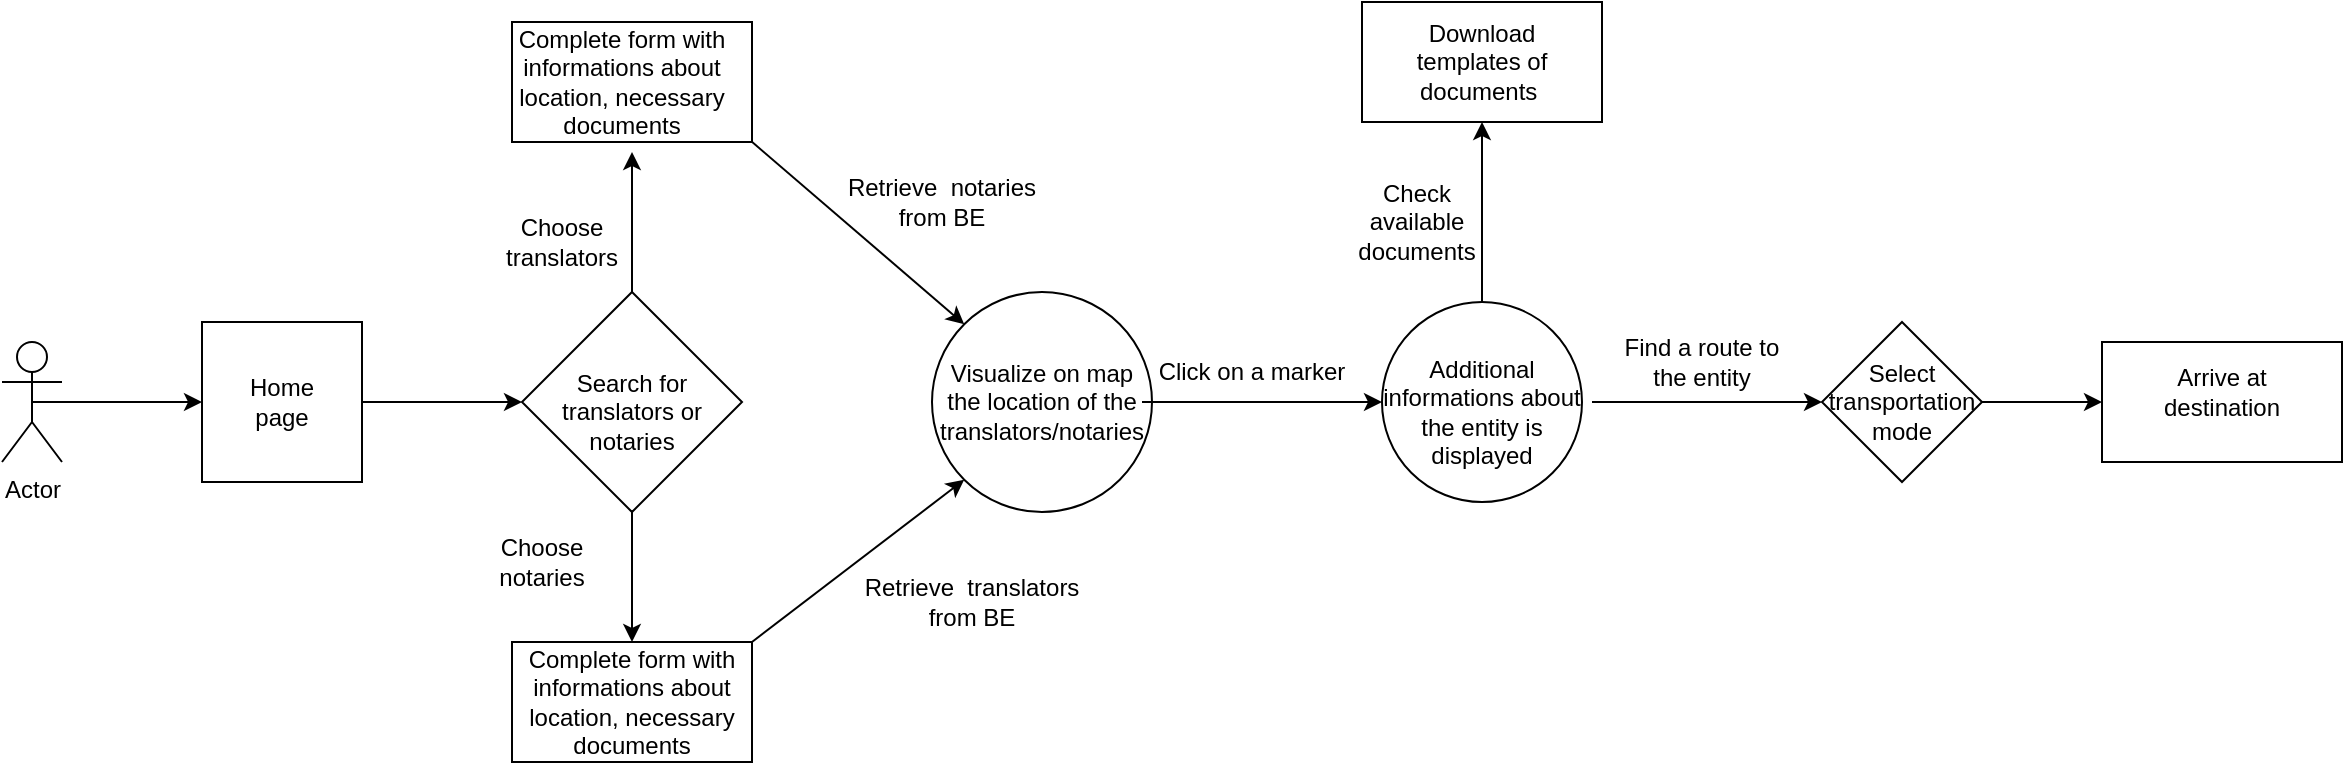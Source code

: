 <mxfile version="12.2.9" type="device" pages="1"><diagram id="HV-JWg9z5X1zUfU2agXj" name="Page-1"><mxGraphModel dx="854" dy="468" grid="1" gridSize="10" guides="1" tooltips="1" connect="1" arrows="1" fold="1" page="1" pageScale="1" pageWidth="850" pageHeight="1100" math="0" shadow="0"><root><mxCell id="0"/><mxCell id="1" parent="0"/><mxCell id="gu6rHM4bYhGD1V8OEpyC-4" style="edgeStyle=orthogonalEdgeStyle;rounded=0;orthogonalLoop=1;jettySize=auto;html=1;exitX=0.5;exitY=0.5;exitDx=0;exitDy=0;exitPerimeter=0;entryX=0;entryY=0.5;entryDx=0;entryDy=0;" parent="1" source="gu6rHM4bYhGD1V8OEpyC-1" target="gu6rHM4bYhGD1V8OEpyC-2" edge="1"><mxGeometry relative="1" as="geometry"/></mxCell><mxCell id="gu6rHM4bYhGD1V8OEpyC-1" value="Actor" style="shape=umlActor;verticalLabelPosition=bottom;labelBackgroundColor=#ffffff;verticalAlign=top;html=1;outlineConnect=0;" parent="1" vertex="1"><mxGeometry x="90" y="250" width="30" height="60" as="geometry"/></mxCell><mxCell id="gu6rHM4bYhGD1V8OEpyC-2" value="" style="whiteSpace=wrap;html=1;aspect=fixed;" parent="1" vertex="1"><mxGeometry x="190" y="240" width="80" height="80" as="geometry"/></mxCell><mxCell id="gu6rHM4bYhGD1V8OEpyC-5" value="" style="rhombus;whiteSpace=wrap;html=1;" parent="1" vertex="1"><mxGeometry x="350" y="225" width="110" height="110" as="geometry"/></mxCell><mxCell id="gu6rHM4bYhGD1V8OEpyC-6" value="Search for translators or notaries" style="text;html=1;strokeColor=none;fillColor=none;align=center;verticalAlign=middle;whiteSpace=wrap;rounded=0;" parent="1" vertex="1"><mxGeometry x="350" y="260" width="110" height="50" as="geometry"/></mxCell><mxCell id="gu6rHM4bYhGD1V8OEpyC-7" value="" style="endArrow=classic;html=1;exitX=1;exitY=0.5;exitDx=0;exitDy=0;" parent="1" source="gu6rHM4bYhGD1V8OEpyC-2" edge="1"><mxGeometry width="50" height="50" relative="1" as="geometry"><mxPoint x="270" y="310" as="sourcePoint"/><mxPoint x="350" y="280" as="targetPoint"/></mxGeometry></mxCell><mxCell id="gu6rHM4bYhGD1V8OEpyC-8" value="" style="endArrow=classic;html=1;" parent="1" edge="1"><mxGeometry width="50" height="50" relative="1" as="geometry"><mxPoint x="405" y="225" as="sourcePoint"/><mxPoint x="405" y="155" as="targetPoint"/></mxGeometry></mxCell><mxCell id="gu6rHM4bYhGD1V8OEpyC-9" value="" style="endArrow=classic;html=1;exitX=0.5;exitY=1;exitDx=0;exitDy=0;" parent="1" source="gu6rHM4bYhGD1V8OEpyC-5" edge="1"><mxGeometry width="50" height="50" relative="1" as="geometry"><mxPoint x="370" y="405" as="sourcePoint"/><mxPoint x="405" y="400" as="targetPoint"/><Array as="points"/></mxGeometry></mxCell><mxCell id="gu6rHM4bYhGD1V8OEpyC-10" value="Choose translators" style="text;html=1;strokeColor=none;fillColor=none;align=center;verticalAlign=middle;whiteSpace=wrap;rounded=0;" parent="1" vertex="1"><mxGeometry x="350" y="190" width="40" height="20" as="geometry"/></mxCell><mxCell id="gu6rHM4bYhGD1V8OEpyC-11" value="Choose notaries" style="text;html=1;strokeColor=none;fillColor=none;align=center;verticalAlign=middle;whiteSpace=wrap;rounded=0;" parent="1" vertex="1"><mxGeometry x="340" y="350" width="40" height="20" as="geometry"/></mxCell><mxCell id="gu6rHM4bYhGD1V8OEpyC-12" value="" style="rounded=0;whiteSpace=wrap;html=1;" parent="1" vertex="1"><mxGeometry x="345" y="90" width="120" height="60" as="geometry"/></mxCell><mxCell id="gu6rHM4bYhGD1V8OEpyC-13" value="" style="rounded=0;whiteSpace=wrap;html=1;" parent="1" vertex="1"><mxGeometry x="345" y="400" width="120" height="60" as="geometry"/></mxCell><mxCell id="gu6rHM4bYhGD1V8OEpyC-14" value="Complete form with informations about location, necessary documents" style="text;html=1;strokeColor=none;fillColor=none;align=center;verticalAlign=middle;whiteSpace=wrap;rounded=0;" parent="1" vertex="1"><mxGeometry x="340" y="110" width="120" height="20" as="geometry"/></mxCell><mxCell id="gu6rHM4bYhGD1V8OEpyC-15" value="Complete form with informations about location, necessary documents" style="text;html=1;strokeColor=none;fillColor=none;align=center;verticalAlign=middle;whiteSpace=wrap;rounded=0;" parent="1" vertex="1"><mxGeometry x="345" y="420" width="120" height="20" as="geometry"/></mxCell><mxCell id="gu6rHM4bYhGD1V8OEpyC-16" value="" style="ellipse;whiteSpace=wrap;html=1;aspect=fixed;" parent="1" vertex="1"><mxGeometry x="555" y="225" width="110" height="110" as="geometry"/></mxCell><mxCell id="gu6rHM4bYhGD1V8OEpyC-17" value="Visualize on map the location of the translators/notaries" style="text;html=1;strokeColor=none;fillColor=none;align=center;verticalAlign=middle;whiteSpace=wrap;rounded=0;" parent="1" vertex="1"><mxGeometry x="560" y="255" width="100" height="50" as="geometry"/></mxCell><mxCell id="gu6rHM4bYhGD1V8OEpyC-18" value="" style="endArrow=classic;html=1;entryX=0;entryY=1;entryDx=0;entryDy=0;" parent="1" target="gu6rHM4bYhGD1V8OEpyC-16" edge="1"><mxGeometry width="50" height="50" relative="1" as="geometry"><mxPoint x="465" y="400" as="sourcePoint"/><mxPoint x="515" y="350" as="targetPoint"/></mxGeometry></mxCell><mxCell id="gu6rHM4bYhGD1V8OEpyC-19" value="" style="endArrow=classic;html=1;exitX=1.002;exitY=1.003;exitDx=0;exitDy=0;exitPerimeter=0;entryX=0;entryY=0;entryDx=0;entryDy=0;" parent="1" source="gu6rHM4bYhGD1V8OEpyC-12" target="gu6rHM4bYhGD1V8OEpyC-16" edge="1"><mxGeometry width="50" height="50" relative="1" as="geometry"><mxPoint x="470" y="200" as="sourcePoint"/><mxPoint x="520" y="150" as="targetPoint"/></mxGeometry></mxCell><mxCell id="gu6rHM4bYhGD1V8OEpyC-20" value="Retrieve&amp;nbsp; notaries from BE" style="text;html=1;strokeColor=none;fillColor=none;align=center;verticalAlign=middle;whiteSpace=wrap;rounded=0;" parent="1" vertex="1"><mxGeometry x="505" y="170" width="110" height="20" as="geometry"/></mxCell><mxCell id="gu6rHM4bYhGD1V8OEpyC-21" value="Retrieve&amp;nbsp; translators from BE" style="text;html=1;strokeColor=none;fillColor=none;align=center;verticalAlign=middle;whiteSpace=wrap;rounded=0;" parent="1" vertex="1"><mxGeometry x="520" y="370" width="110" height="20" as="geometry"/></mxCell><mxCell id="gu6rHM4bYhGD1V8OEpyC-22" value="" style="endArrow=classic;html=1;exitX=1;exitY=0.5;exitDx=0;exitDy=0;" parent="1" source="gu6rHM4bYhGD1V8OEpyC-17" edge="1"><mxGeometry width="50" height="50" relative="1" as="geometry"><mxPoint x="670" y="300" as="sourcePoint"/><mxPoint x="780" y="280" as="targetPoint"/></mxGeometry></mxCell><mxCell id="gu6rHM4bYhGD1V8OEpyC-23" value="Click on a marker" style="text;html=1;strokeColor=none;fillColor=none;align=center;verticalAlign=middle;whiteSpace=wrap;rounded=0;" parent="1" vertex="1"><mxGeometry x="665" y="255" width="100" height="20" as="geometry"/></mxCell><mxCell id="gu6rHM4bYhGD1V8OEpyC-24" value="" style="ellipse;whiteSpace=wrap;html=1;aspect=fixed;" parent="1" vertex="1"><mxGeometry x="780" y="230" width="100" height="100" as="geometry"/></mxCell><mxCell id="gu6rHM4bYhGD1V8OEpyC-25" value="Additional informations about the entity is displayed" style="text;html=1;strokeColor=none;fillColor=none;align=center;verticalAlign=middle;whiteSpace=wrap;rounded=0;" parent="1" vertex="1"><mxGeometry x="775" y="275" width="110" height="20" as="geometry"/></mxCell><mxCell id="gu6rHM4bYhGD1V8OEpyC-26" value="Check available documents" style="text;html=1;strokeColor=none;fillColor=none;align=center;verticalAlign=middle;whiteSpace=wrap;rounded=0;" parent="1" vertex="1"><mxGeometry x="770" y="170" width="55" height="40" as="geometry"/></mxCell><mxCell id="gu6rHM4bYhGD1V8OEpyC-27" value="" style="endArrow=classic;html=1;exitX=0.5;exitY=0;exitDx=0;exitDy=0;" parent="1" source="gu6rHM4bYhGD1V8OEpyC-24" edge="1"><mxGeometry width="50" height="50" relative="1" as="geometry"><mxPoint x="800" y="230" as="sourcePoint"/><mxPoint x="830" y="140" as="targetPoint"/></mxGeometry></mxCell><mxCell id="gu6rHM4bYhGD1V8OEpyC-28" value="" style="rounded=0;whiteSpace=wrap;html=1;" parent="1" vertex="1"><mxGeometry x="770" y="80" width="120" height="60" as="geometry"/></mxCell><mxCell id="gu6rHM4bYhGD1V8OEpyC-29" value="Download templates of documents&amp;nbsp;" style="text;html=1;strokeColor=none;fillColor=none;align=center;verticalAlign=middle;whiteSpace=wrap;rounded=0;" parent="1" vertex="1"><mxGeometry x="780" y="100" width="100" height="20" as="geometry"/></mxCell><mxCell id="gu6rHM4bYhGD1V8OEpyC-30" value="" style="endArrow=classic;html=1;exitX=1;exitY=0.25;exitDx=0;exitDy=0;" parent="1" source="gu6rHM4bYhGD1V8OEpyC-25" edge="1"><mxGeometry width="50" height="50" relative="1" as="geometry"><mxPoint x="880" y="300" as="sourcePoint"/><mxPoint x="1000" y="280" as="targetPoint"/></mxGeometry></mxCell><mxCell id="gu6rHM4bYhGD1V8OEpyC-31" value="Find a route to the entity" style="text;html=1;strokeColor=none;fillColor=none;align=center;verticalAlign=middle;whiteSpace=wrap;rounded=0;" parent="1" vertex="1"><mxGeometry x="900" y="250" width="80" height="20" as="geometry"/></mxCell><mxCell id="gu6rHM4bYhGD1V8OEpyC-32" value="" style="rhombus;whiteSpace=wrap;html=1;" parent="1" vertex="1"><mxGeometry x="1000" y="240" width="80" height="80" as="geometry"/></mxCell><mxCell id="gu6rHM4bYhGD1V8OEpyC-33" value="Select transportation mode" style="text;html=1;strokeColor=none;fillColor=none;align=center;verticalAlign=middle;whiteSpace=wrap;rounded=0;" parent="1" vertex="1"><mxGeometry x="1020" y="260" width="40" height="40" as="geometry"/></mxCell><mxCell id="gu6rHM4bYhGD1V8OEpyC-34" value="" style="rounded=0;whiteSpace=wrap;html=1;" parent="1" vertex="1"><mxGeometry x="1140" y="250" width="120" height="60" as="geometry"/></mxCell><mxCell id="gu6rHM4bYhGD1V8OEpyC-35" value="Arrive at destination" style="text;html=1;strokeColor=none;fillColor=none;align=center;verticalAlign=middle;whiteSpace=wrap;rounded=0;" parent="1" vertex="1"><mxGeometry x="1160" y="265" width="80" height="20" as="geometry"/></mxCell><mxCell id="gu6rHM4bYhGD1V8OEpyC-36" value="" style="endArrow=classic;html=1;entryX=0;entryY=0.5;entryDx=0;entryDy=0;exitX=1;exitY=0.5;exitDx=0;exitDy=0;" parent="1" source="gu6rHM4bYhGD1V8OEpyC-32" target="gu6rHM4bYhGD1V8OEpyC-34" edge="1"><mxGeometry width="50" height="50" relative="1" as="geometry"><mxPoint x="1050" y="210" as="sourcePoint"/><mxPoint x="1100" y="160" as="targetPoint"/></mxGeometry></mxCell><mxCell id="ASdqO1tvzOXzwMT-_yN1-1" value="Home page" style="text;html=1;strokeColor=none;fillColor=none;align=center;verticalAlign=middle;whiteSpace=wrap;rounded=0;" vertex="1" parent="1"><mxGeometry x="210" y="270" width="40" height="20" as="geometry"/></mxCell></root></mxGraphModel></diagram></mxfile>